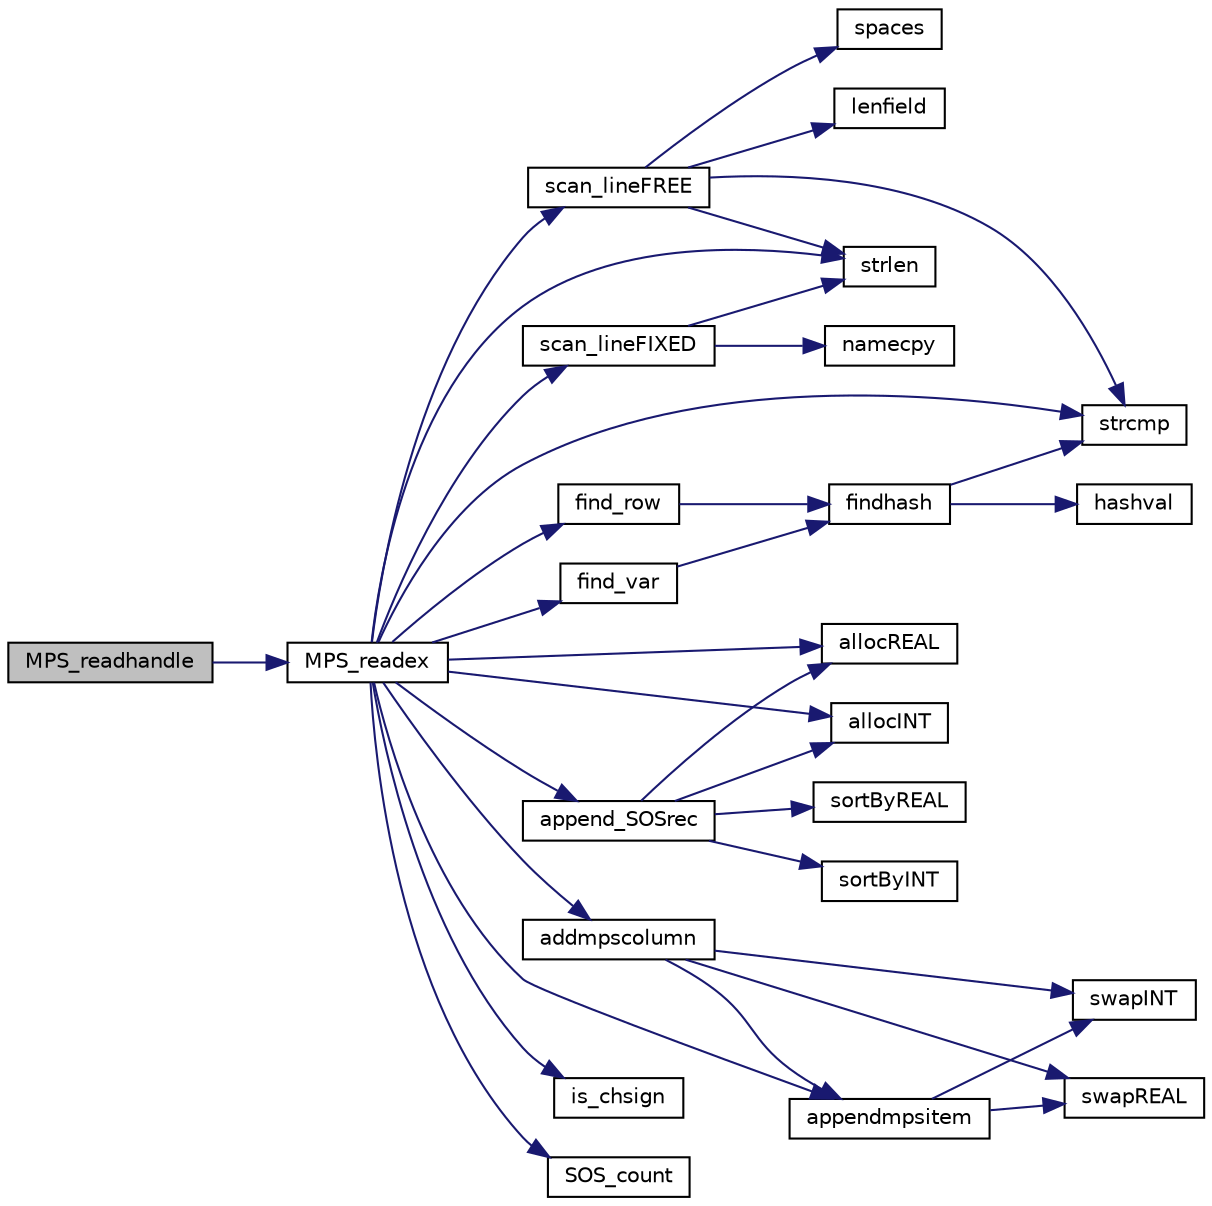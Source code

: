 digraph "MPS_readhandle"
{
  edge [fontname="Helvetica",fontsize="10",labelfontname="Helvetica",labelfontsize="10"];
  node [fontname="Helvetica",fontsize="10",shape=record];
  rankdir="LR";
  Node47 [label="MPS_readhandle",height=0.2,width=0.4,color="black", fillcolor="grey75", style="filled", fontcolor="black"];
  Node47 -> Node48 [color="midnightblue",fontsize="10",style="solid",fontname="Helvetica"];
  Node48 [label="MPS_readex",height=0.2,width=0.4,color="black", fillcolor="white", style="filled",URL="$db/db0/lp___m_p_s_8c.html#aea59712cb910942080d5bf45bdaba80b"];
  Node48 -> Node49 [color="midnightblue",fontsize="10",style="solid",fontname="Helvetica"];
  Node49 [label="scan_lineFIXED",height=0.2,width=0.4,color="black", fillcolor="white", style="filled",URL="$db/db0/lp___m_p_s_8c.html#a91fe6177ace613debdb83c88e7735115"];
  Node49 -> Node50 [color="midnightblue",fontsize="10",style="solid",fontname="Helvetica"];
  Node50 [label="strlen",height=0.2,width=0.4,color="black", fillcolor="white", style="filled",URL="$d7/d57/iregex_8c.html#a492442620ce65db20fe7297b43cbca65"];
  Node49 -> Node51 [color="midnightblue",fontsize="10",style="solid",fontname="Helvetica"];
  Node51 [label="namecpy",height=0.2,width=0.4,color="black", fillcolor="white", style="filled",URL="$db/db0/lp___m_p_s_8c.html#a72f155ca18b9839070c419cbe25247d5"];
  Node48 -> Node52 [color="midnightblue",fontsize="10",style="solid",fontname="Helvetica"];
  Node52 [label="scan_lineFREE",height=0.2,width=0.4,color="black", fillcolor="white", style="filled",URL="$db/db0/lp___m_p_s_8c.html#abed968fadbfc48216224122bf5c206fa"];
  Node52 -> Node50 [color="midnightblue",fontsize="10",style="solid",fontname="Helvetica"];
  Node52 -> Node53 [color="midnightblue",fontsize="10",style="solid",fontname="Helvetica"];
  Node53 [label="spaces",height=0.2,width=0.4,color="black", fillcolor="white", style="filled",URL="$db/db0/lp___m_p_s_8c.html#acea55dbea0713d5588d644118771bf7c"];
  Node52 -> Node54 [color="midnightblue",fontsize="10",style="solid",fontname="Helvetica"];
  Node54 [label="lenfield",height=0.2,width=0.4,color="black", fillcolor="white", style="filled",URL="$db/db0/lp___m_p_s_8c.html#aab6d67c2535d93d8b462b1e57cc5860a"];
  Node52 -> Node55 [color="midnightblue",fontsize="10",style="solid",fontname="Helvetica"];
  Node55 [label="strcmp",height=0.2,width=0.4,color="black", fillcolor="white", style="filled",URL="$db/d13/_c_vode_get_8m.html#ab022bbe018438998408fda94a327a547"];
  Node48 -> Node55 [color="midnightblue",fontsize="10",style="solid",fontname="Helvetica"];
  Node48 -> Node56 [color="midnightblue",fontsize="10",style="solid",fontname="Helvetica"];
  Node56 [label="allocREAL",height=0.2,width=0.4,color="black", fillcolor="white", style="filled",URL="$d9/d18/lp__utils_8c.html#a7b25e1f9aee74052b4b6df28443ebf48"];
  Node48 -> Node57 [color="midnightblue",fontsize="10",style="solid",fontname="Helvetica"];
  Node57 [label="allocINT",height=0.2,width=0.4,color="black", fillcolor="white", style="filled",URL="$d9/d18/lp__utils_8c.html#a2081b8e14a0691b7e3931fa280ad9e63"];
  Node48 -> Node58 [color="midnightblue",fontsize="10",style="solid",fontname="Helvetica"];
  Node58 [label="addmpscolumn",height=0.2,width=0.4,color="black", fillcolor="white", style="filled",URL="$db/db0/lp___m_p_s_8c.html#a9aef6aa404c00c741ffd39f57d2e568e"];
  Node58 -> Node59 [color="midnightblue",fontsize="10",style="solid",fontname="Helvetica"];
  Node59 [label="appendmpsitem",height=0.2,width=0.4,color="black", fillcolor="white", style="filled",URL="$db/db0/lp___m_p_s_8c.html#a5ca0276fe0bed9bb58bd52e02304cf44"];
  Node59 -> Node60 [color="midnightblue",fontsize="10",style="solid",fontname="Helvetica"];
  Node60 [label="swapINT",height=0.2,width=0.4,color="black", fillcolor="white", style="filled",URL="$d9/d18/lp__utils_8c.html#a2c2ba6baa79af2ad08d08ca4baaec1b4"];
  Node59 -> Node61 [color="midnightblue",fontsize="10",style="solid",fontname="Helvetica"];
  Node61 [label="swapREAL",height=0.2,width=0.4,color="black", fillcolor="white", style="filled",URL="$d9/d18/lp__utils_8c.html#ae10987e5e1ec631a2a1048c8941e4fc8"];
  Node58 -> Node60 [color="midnightblue",fontsize="10",style="solid",fontname="Helvetica"];
  Node58 -> Node61 [color="midnightblue",fontsize="10",style="solid",fontname="Helvetica"];
  Node48 -> Node62 [color="midnightblue",fontsize="10",style="solid",fontname="Helvetica"];
  Node62 [label="find_var",height=0.2,width=0.4,color="black", fillcolor="white", style="filled",URL="$d9/d8a/lp___hash_8c.html#ad823b30e8d5693a5119c96693744da08"];
  Node62 -> Node63 [color="midnightblue",fontsize="10",style="solid",fontname="Helvetica"];
  Node63 [label="findhash",height=0.2,width=0.4,color="black", fillcolor="white", style="filled",URL="$d9/d8a/lp___hash_8c.html#abec9215783a6417ac6d2eaa8fb5455b6"];
  Node63 -> Node64 [color="midnightblue",fontsize="10",style="solid",fontname="Helvetica"];
  Node64 [label="hashval",height=0.2,width=0.4,color="black", fillcolor="white", style="filled",URL="$d9/d8a/lp___hash_8c.html#a4341c9502229f42a1d569e06476d6eec"];
  Node63 -> Node55 [color="midnightblue",fontsize="10",style="solid",fontname="Helvetica"];
  Node48 -> Node65 [color="midnightblue",fontsize="10",style="solid",fontname="Helvetica"];
  Node65 [label="find_row",height=0.2,width=0.4,color="black", fillcolor="white", style="filled",URL="$d9/d8a/lp___hash_8c.html#af641364834ee86a40c668aee248633d7"];
  Node65 -> Node63 [color="midnightblue",fontsize="10",style="solid",fontname="Helvetica"];
  Node48 -> Node59 [color="midnightblue",fontsize="10",style="solid",fontname="Helvetica"];
  Node48 -> Node66 [color="midnightblue",fontsize="10",style="solid",fontname="Helvetica"];
  Node66 [label="is_chsign",height=0.2,width=0.4,color="black", fillcolor="white", style="filled",URL="$d4/d79/lp__lib_8c.html#a93ed2e8f778b6340d960f732e9c0f9f6"];
  Node48 -> Node50 [color="midnightblue",fontsize="10",style="solid",fontname="Helvetica"];
  Node48 -> Node67 [color="midnightblue",fontsize="10",style="solid",fontname="Helvetica"];
  Node67 [label="SOS_count",height=0.2,width=0.4,color="black", fillcolor="white", style="filled",URL="$d4/d79/lp__lib_8c.html#a6b52f2979542d3a29dc0eb78b5ecb30b"];
  Node48 -> Node68 [color="midnightblue",fontsize="10",style="solid",fontname="Helvetica"];
  Node68 [label="append_SOSrec",height=0.2,width=0.4,color="black", fillcolor="white", style="filled",URL="$d1/d43/lp___s_o_s_8c.html#ad14abeaf8e414e43c076fc3353b37c60"];
  Node68 -> Node57 [color="midnightblue",fontsize="10",style="solid",fontname="Helvetica"];
  Node68 -> Node56 [color="midnightblue",fontsize="10",style="solid",fontname="Helvetica"];
  Node68 -> Node69 [color="midnightblue",fontsize="10",style="solid",fontname="Helvetica"];
  Node69 [label="sortByREAL",height=0.2,width=0.4,color="black", fillcolor="white", style="filled",URL="$dd/dc0/commonlib_8c.html#a12c1208ce2c4064b0e3d1c0001cd9477"];
  Node68 -> Node70 [color="midnightblue",fontsize="10",style="solid",fontname="Helvetica"];
  Node70 [label="sortByINT",height=0.2,width=0.4,color="black", fillcolor="white", style="filled",URL="$dd/dc0/commonlib_8c.html#a9d22aa7fead56453be021c785175ec44"];
}
